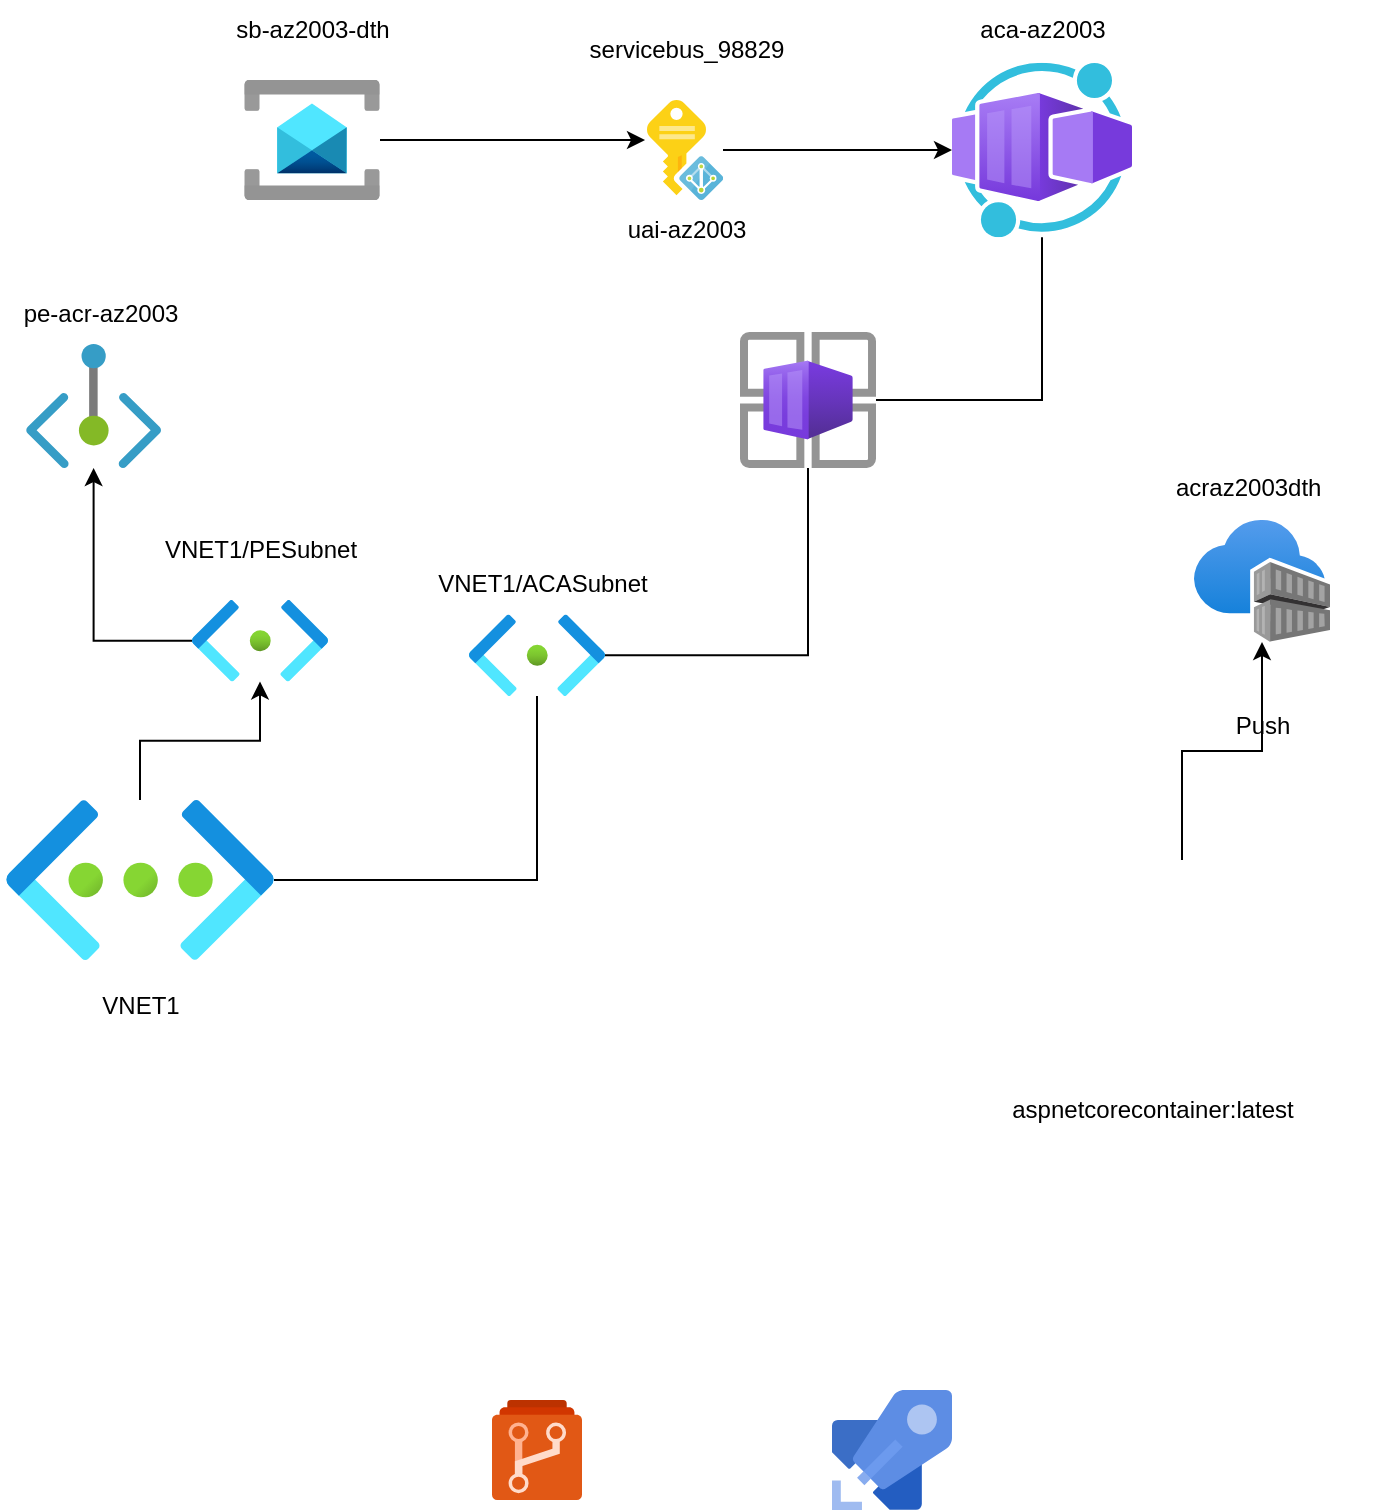 <mxfile version="26.2.9">
  <diagram name="Página-1" id="jhGnCxQ4ZXMBEsUATwom">
    <mxGraphModel dx="2068" dy="1109" grid="1" gridSize="10" guides="1" tooltips="1" connect="1" arrows="1" fold="1" page="1" pageScale="1" pageWidth="827" pageHeight="1169" math="0" shadow="0">
      <root>
        <mxCell id="0" />
        <mxCell id="1" parent="0" />
        <mxCell id="Ey5vjXZlRMs2H5rNJdPo-4" style="edgeStyle=orthogonalEdgeStyle;rounded=0;orthogonalLoop=1;jettySize=auto;html=1;endArrow=none;startFill=0;" parent="1" source="Ey5vjXZlRMs2H5rNJdPo-1" target="Ey5vjXZlRMs2H5rNJdPo-2" edge="1">
          <mxGeometry relative="1" as="geometry" />
        </mxCell>
        <mxCell id="Ey5vjXZlRMs2H5rNJdPo-7" style="edgeStyle=orthogonalEdgeStyle;rounded=0;orthogonalLoop=1;jettySize=auto;html=1;" parent="1" source="Ey5vjXZlRMs2H5rNJdPo-1" target="Ey5vjXZlRMs2H5rNJdPo-6" edge="1">
          <mxGeometry relative="1" as="geometry" />
        </mxCell>
        <mxCell id="Ey5vjXZlRMs2H5rNJdPo-1" value="" style="image;aspect=fixed;html=1;points=[];align=center;fontSize=12;image=img/lib/azure2/networking/Virtual_Networks.svg;" parent="1" vertex="1">
          <mxGeometry x="47" y="520" width="134" height="80" as="geometry" />
        </mxCell>
        <mxCell id="fFv59XHlAl8JfMbEBNYk-28" style="edgeStyle=orthogonalEdgeStyle;rounded=0;orthogonalLoop=1;jettySize=auto;html=1;endArrow=none;startFill=0;" edge="1" parent="1" source="Ey5vjXZlRMs2H5rNJdPo-2" target="fFv59XHlAl8JfMbEBNYk-27">
          <mxGeometry relative="1" as="geometry" />
        </mxCell>
        <mxCell id="Ey5vjXZlRMs2H5rNJdPo-2" value="" style="image;aspect=fixed;html=1;points=[];align=center;fontSize=12;image=img/lib/azure2/networking/Subnet.svg;" parent="1" vertex="1">
          <mxGeometry x="278.5" y="427.28" width="68" height="40.72" as="geometry" />
        </mxCell>
        <mxCell id="fFv59XHlAl8JfMbEBNYk-21" style="edgeStyle=orthogonalEdgeStyle;rounded=0;orthogonalLoop=1;jettySize=auto;html=1;" edge="1" parent="1" source="Ey5vjXZlRMs2H5rNJdPo-6" target="fFv59XHlAl8JfMbEBNYk-18">
          <mxGeometry relative="1" as="geometry" />
        </mxCell>
        <mxCell id="Ey5vjXZlRMs2H5rNJdPo-6" value="" style="image;aspect=fixed;html=1;points=[];align=center;fontSize=12;image=img/lib/azure2/networking/Subnet.svg;" parent="1" vertex="1">
          <mxGeometry x="140" y="420" width="68" height="40.72" as="geometry" />
        </mxCell>
        <mxCell id="Ey5vjXZlRMs2H5rNJdPo-9" value="" style="image;aspect=fixed;html=1;points=[];align=center;fontSize=12;image=img/lib/azure2/containers/Container_Registries.svg;" parent="1" vertex="1">
          <mxGeometry x="641" y="380" width="68" height="61" as="geometry" />
        </mxCell>
        <mxCell id="Ey5vjXZlRMs2H5rNJdPo-10" value="acraz2003dth" style="text;whiteSpace=wrap;" parent="1" vertex="1">
          <mxGeometry x="630" y="350" width="110" height="40" as="geometry" />
        </mxCell>
        <mxCell id="Ey5vjXZlRMs2H5rNJdPo-13" value="sb-az2003-dth" style="text;html=1;align=center;verticalAlign=middle;resizable=0;points=[];autosize=1;strokeColor=none;fillColor=none;" parent="1" vertex="1">
          <mxGeometry x="150" y="120" width="100" height="30" as="geometry" />
        </mxCell>
        <mxCell id="fFv59XHlAl8JfMbEBNYk-2" value="aspnetcorecontainer:latest" style="text;html=1;align=center;verticalAlign=middle;resizable=0;points=[];autosize=1;strokeColor=none;fillColor=none;" vertex="1" parent="1">
          <mxGeometry x="540" y="660" width="160" height="30" as="geometry" />
        </mxCell>
        <mxCell id="fFv59XHlAl8JfMbEBNYk-5" style="edgeStyle=orthogonalEdgeStyle;rounded=0;orthogonalLoop=1;jettySize=auto;html=1;" edge="1" parent="1" source="fFv59XHlAl8JfMbEBNYk-4" target="Ey5vjXZlRMs2H5rNJdPo-9">
          <mxGeometry relative="1" as="geometry" />
        </mxCell>
        <mxCell id="fFv59XHlAl8JfMbEBNYk-4" value="" style="shape=image;html=1;verticalAlign=top;verticalLabelPosition=bottom;labelBackgroundColor=#ffffff;imageAspect=0;aspect=fixed;image=https://cdn1.iconfinder.com/data/icons/unicons-line-vol-3/24/docker-128.png" vertex="1" parent="1">
          <mxGeometry x="570" y="550" width="130" height="130" as="geometry" />
        </mxCell>
        <mxCell id="fFv59XHlAl8JfMbEBNYk-6" value="Push" style="text;html=1;align=center;verticalAlign=middle;resizable=0;points=[];autosize=1;strokeColor=none;fillColor=none;" vertex="1" parent="1">
          <mxGeometry x="650" y="468" width="50" height="30" as="geometry" />
        </mxCell>
        <mxCell id="fFv59XHlAl8JfMbEBNYk-7" value="" style="image;sketch=0;aspect=fixed;html=1;points=[];align=center;fontSize=12;image=img/lib/mscae/Azure_Repos.svg;" vertex="1" parent="1">
          <mxGeometry x="290" y="820" width="45" height="50" as="geometry" />
        </mxCell>
        <mxCell id="fFv59XHlAl8JfMbEBNYk-8" value="" style="image;sketch=0;aspect=fixed;html=1;points=[];align=center;fontSize=12;image=img/lib/mscae/Azure_Pipelines.svg;" vertex="1" parent="1">
          <mxGeometry x="460" y="815" width="60" height="60" as="geometry" />
        </mxCell>
        <mxCell id="fFv59XHlAl8JfMbEBNYk-9" value="VNET1" style="text;html=1;align=center;verticalAlign=middle;resizable=0;points=[];autosize=1;strokeColor=none;fillColor=none;" vertex="1" parent="1">
          <mxGeometry x="84" y="608" width="60" height="30" as="geometry" />
        </mxCell>
        <mxCell id="fFv59XHlAl8JfMbEBNYk-10" value="VNET1/ACASubnet" style="text;html=1;align=center;verticalAlign=middle;resizable=0;points=[];autosize=1;strokeColor=none;fillColor=none;" vertex="1" parent="1">
          <mxGeometry x="250" y="397.28" width="130" height="30" as="geometry" />
        </mxCell>
        <mxCell id="fFv59XHlAl8JfMbEBNYk-11" value="VNET1/PESubnet" style="text;html=1;align=center;verticalAlign=middle;resizable=0;points=[];autosize=1;strokeColor=none;fillColor=none;" vertex="1" parent="1">
          <mxGeometry x="114" y="380" width="120" height="30" as="geometry" />
        </mxCell>
        <mxCell id="fFv59XHlAl8JfMbEBNYk-12" value="" style="image;aspect=fixed;html=1;points=[];align=center;fontSize=12;image=img/lib/azure2/integration/Service_Bus.svg;" vertex="1" parent="1">
          <mxGeometry x="166" y="160" width="68" height="60" as="geometry" />
        </mxCell>
        <mxCell id="fFv59XHlAl8JfMbEBNYk-18" value="" style="image;aspect=fixed;html=1;points=[];align=center;fontSize=12;image=img/lib/azure2/networking/Private_Endpoint.svg;" vertex="1" parent="1">
          <mxGeometry x="57" y="292" width="67.64" height="62" as="geometry" />
        </mxCell>
        <mxCell id="fFv59XHlAl8JfMbEBNYk-19" value="pe-acr-az2003" style="text;html=1;align=center;verticalAlign=middle;resizable=0;points=[];autosize=1;strokeColor=none;fillColor=none;" vertex="1" parent="1">
          <mxGeometry x="44" y="262" width="100" height="30" as="geometry" />
        </mxCell>
        <mxCell id="fFv59XHlAl8JfMbEBNYk-20" value="" style="group" vertex="1" connectable="0" parent="1">
          <mxGeometry x="346.5" y="170" width="80" height="80" as="geometry" />
        </mxCell>
        <mxCell id="fFv59XHlAl8JfMbEBNYk-15" value="uai-az2003" style="text;html=1;align=center;verticalAlign=middle;resizable=0;points=[];autosize=1;strokeColor=none;fillColor=none;" vertex="1" parent="fFv59XHlAl8JfMbEBNYk-20">
          <mxGeometry y="50" width="80" height="30" as="geometry" />
        </mxCell>
        <mxCell id="fFv59XHlAl8JfMbEBNYk-16" value="" style="image;sketch=0;aspect=fixed;html=1;points=[];align=center;fontSize=12;image=img/lib/mscae/Managed_Identities.svg;" vertex="1" parent="fFv59XHlAl8JfMbEBNYk-20">
          <mxGeometry x="21" width="38" height="50" as="geometry" />
        </mxCell>
        <mxCell id="fFv59XHlAl8JfMbEBNYk-22" value="" style="image;aspect=fixed;html=1;points=[];align=center;fontSize=12;image=img/lib/azure2/other/Worker_Container_App.svg;" vertex="1" parent="1">
          <mxGeometry x="520" y="151.33" width="90" height="87.35" as="geometry" />
        </mxCell>
        <mxCell id="fFv59XHlAl8JfMbEBNYk-23" value="aca-az2003" style="text;html=1;align=center;verticalAlign=middle;resizable=0;points=[];autosize=1;strokeColor=none;fillColor=none;" vertex="1" parent="1">
          <mxGeometry x="520" y="120.0" width="90" height="30" as="geometry" />
        </mxCell>
        <mxCell id="fFv59XHlAl8JfMbEBNYk-25" style="edgeStyle=orthogonalEdgeStyle;rounded=0;orthogonalLoop=1;jettySize=auto;html=1;entryX=-0.026;entryY=0.4;entryDx=0;entryDy=0;entryPerimeter=0;" edge="1" parent="1" source="fFv59XHlAl8JfMbEBNYk-12" target="fFv59XHlAl8JfMbEBNYk-16">
          <mxGeometry relative="1" as="geometry" />
        </mxCell>
        <mxCell id="fFv59XHlAl8JfMbEBNYk-26" style="edgeStyle=orthogonalEdgeStyle;rounded=0;orthogonalLoop=1;jettySize=auto;html=1;" edge="1" parent="1" source="fFv59XHlAl8JfMbEBNYk-16" target="fFv59XHlAl8JfMbEBNYk-22">
          <mxGeometry relative="1" as="geometry" />
        </mxCell>
        <mxCell id="fFv59XHlAl8JfMbEBNYk-29" style="edgeStyle=orthogonalEdgeStyle;rounded=0;orthogonalLoop=1;jettySize=auto;html=1;endArrow=none;startFill=0;" edge="1" parent="1" source="fFv59XHlAl8JfMbEBNYk-27" target="fFv59XHlAl8JfMbEBNYk-22">
          <mxGeometry relative="1" as="geometry" />
        </mxCell>
        <mxCell id="fFv59XHlAl8JfMbEBNYk-27" value="" style="image;aspect=fixed;html=1;points=[];align=center;fontSize=12;image=img/lib/azure2/other/Container_App_Environments.svg;" vertex="1" parent="1">
          <mxGeometry x="414" y="286" width="68" height="68" as="geometry" />
        </mxCell>
        <mxCell id="fFv59XHlAl8JfMbEBNYk-30" value="servicebus_98829" style="text;html=1;align=center;verticalAlign=middle;resizable=0;points=[];autosize=1;strokeColor=none;fillColor=none;" vertex="1" parent="1">
          <mxGeometry x="326.5" y="130" width="120" height="30" as="geometry" />
        </mxCell>
      </root>
    </mxGraphModel>
  </diagram>
</mxfile>
